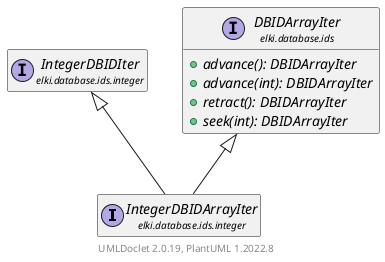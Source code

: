 @startuml
    remove .*\.(Instance|Par|Parameterizer|Factory)$
    set namespaceSeparator none
    hide empty fields
    hide empty methods

    interface "<size:14>IntegerDBIDArrayIter\n<size:10>elki.database.ids.integer" as elki.database.ids.integer.IntegerDBIDArrayIter [[IntegerDBIDArrayIter.html]]

    interface "<size:14>IntegerDBIDIter\n<size:10>elki.database.ids.integer" as elki.database.ids.integer.IntegerDBIDIter [[IntegerDBIDIter.html]]
    interface "<size:14>DBIDArrayIter\n<size:10>elki.database.ids" as elki.database.ids.DBIDArrayIter [[../DBIDArrayIter.html]] {
        {abstract} +advance(): DBIDArrayIter
        {abstract} +advance(int): DBIDArrayIter
        {abstract} +retract(): DBIDArrayIter
        {abstract} +seek(int): DBIDArrayIter
    }

    elki.database.ids.integer.IntegerDBIDIter <|-- elki.database.ids.integer.IntegerDBIDArrayIter
    elki.database.ids.DBIDArrayIter <|-- elki.database.ids.integer.IntegerDBIDArrayIter

    center footer UMLDoclet 2.0.19, PlantUML 1.2022.8
@enduml
